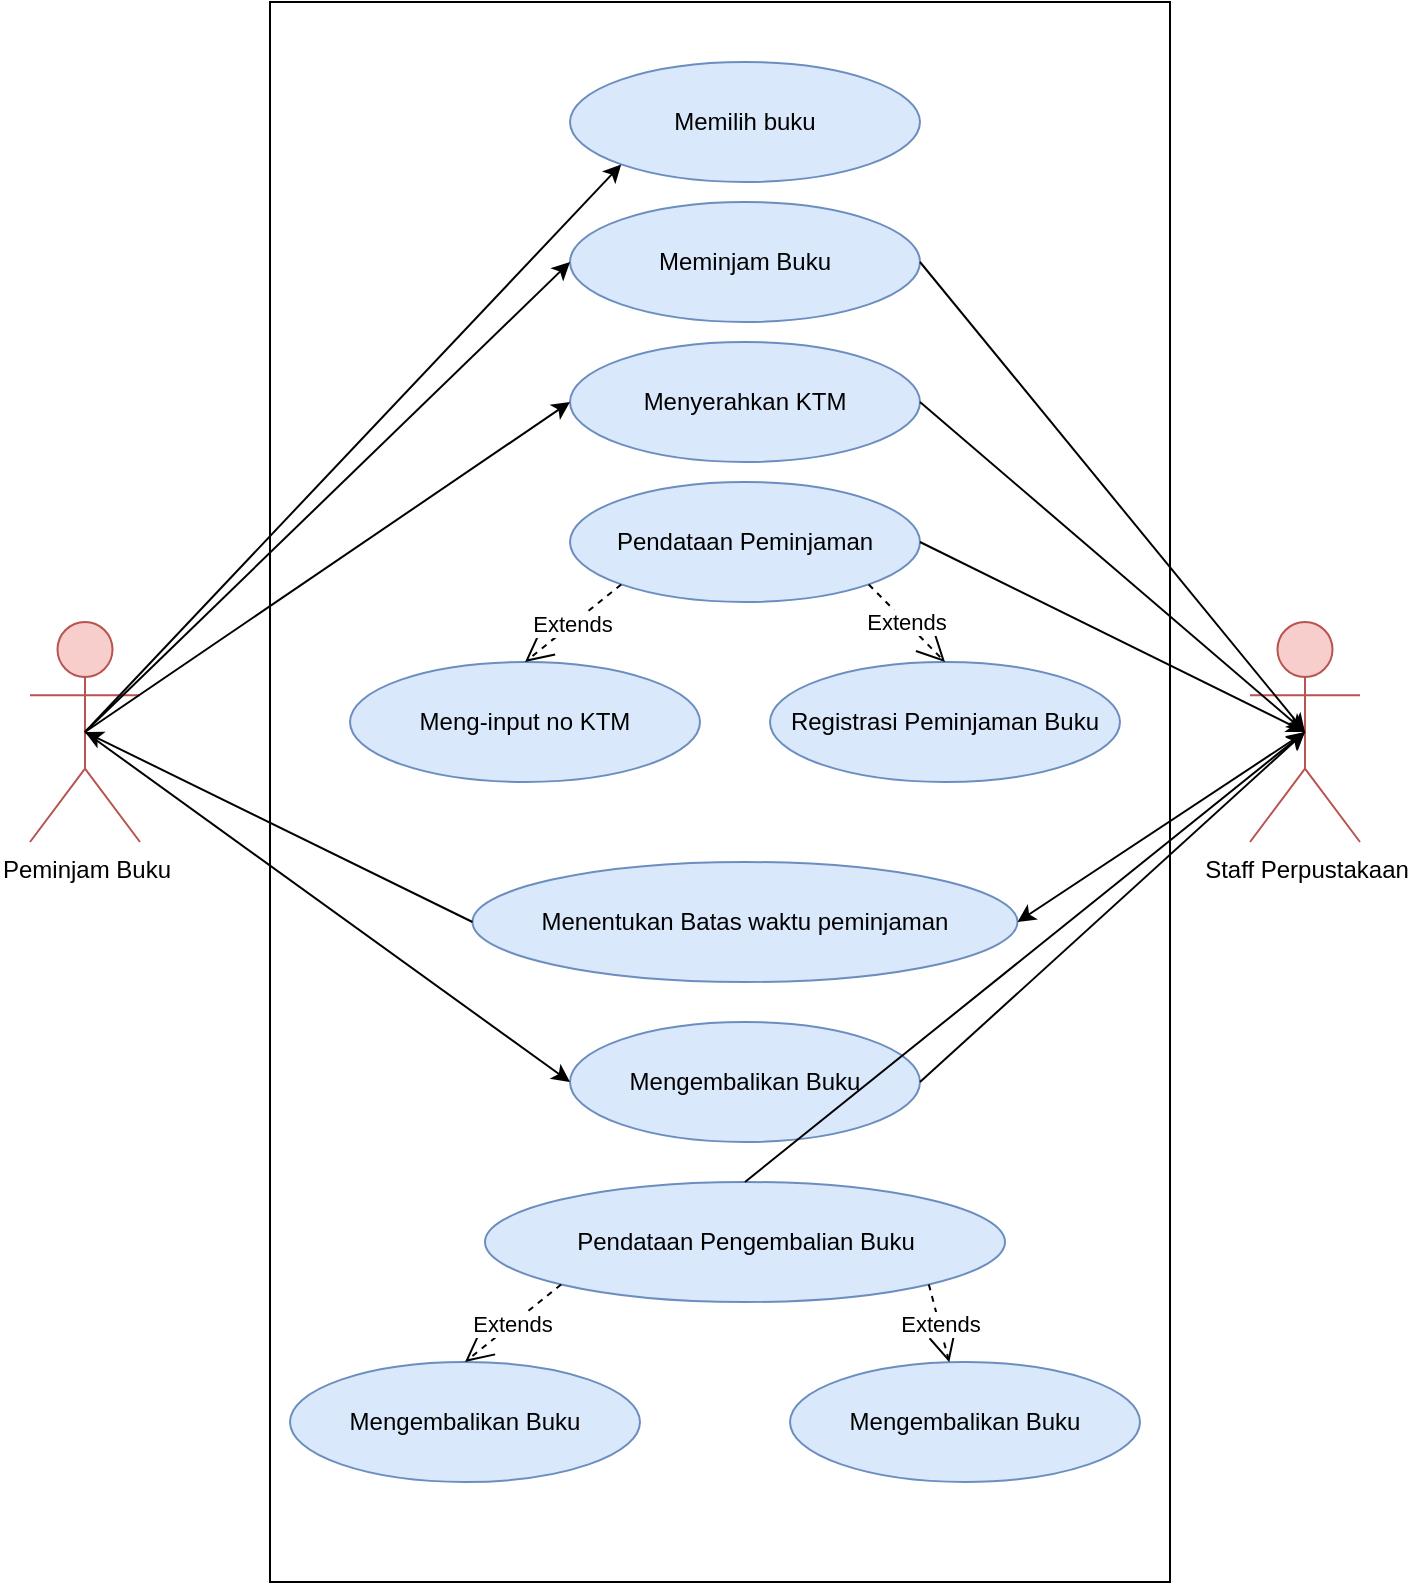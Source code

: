 <mxfile version="22.1.3" type="github">
  <diagram name="Page-1" id="ehFeiuVAooeMIGg2a5Rl">
    <mxGraphModel dx="1588" dy="912" grid="1" gridSize="10" guides="1" tooltips="1" connect="1" arrows="1" fold="1" page="1" pageScale="1" pageWidth="850" pageHeight="1100" math="0" shadow="0">
      <root>
        <mxCell id="0" />
        <mxCell id="1" parent="0" />
        <mxCell id="qI55RkP86m5j6ExGNm6O-3" value="" style="rounded=0;whiteSpace=wrap;html=1;" vertex="1" parent="1">
          <mxGeometry x="240" y="240" width="450" height="790" as="geometry" />
        </mxCell>
        <mxCell id="qI55RkP86m5j6ExGNm6O-4" value="Memilih buku" style="ellipse;whiteSpace=wrap;html=1;fillColor=#dae8fc;strokeColor=#6c8ebf;" vertex="1" parent="1">
          <mxGeometry x="390" y="270" width="175" height="60" as="geometry" />
        </mxCell>
        <mxCell id="qI55RkP86m5j6ExGNm6O-5" value="Peminjam Buku" style="shape=umlActor;verticalLabelPosition=bottom;verticalAlign=top;html=1;outlineConnect=0;fillColor=#f8cecc;strokeColor=#b85450;" vertex="1" parent="1">
          <mxGeometry x="120" y="550" width="55" height="110" as="geometry" />
        </mxCell>
        <mxCell id="qI55RkP86m5j6ExGNm6O-8" value="Meminjam Buku" style="ellipse;whiteSpace=wrap;html=1;fillColor=#dae8fc;strokeColor=#6c8ebf;" vertex="1" parent="1">
          <mxGeometry x="390" y="340" width="175" height="60" as="geometry" />
        </mxCell>
        <mxCell id="qI55RkP86m5j6ExGNm6O-9" value="Menyerahkan KTM" style="ellipse;whiteSpace=wrap;html=1;fillColor=#dae8fc;strokeColor=#6c8ebf;" vertex="1" parent="1">
          <mxGeometry x="390" y="410" width="175" height="60" as="geometry" />
        </mxCell>
        <mxCell id="qI55RkP86m5j6ExGNm6O-10" value="Pendataan Peminjaman" style="ellipse;whiteSpace=wrap;html=1;fillColor=#dae8fc;strokeColor=#6c8ebf;" vertex="1" parent="1">
          <mxGeometry x="390" y="480" width="175" height="60" as="geometry" />
        </mxCell>
        <mxCell id="qI55RkP86m5j6ExGNm6O-11" value="Registrasi Peminjaman Buku" style="ellipse;whiteSpace=wrap;html=1;fillColor=#dae8fc;strokeColor=#6c8ebf;" vertex="1" parent="1">
          <mxGeometry x="490" y="570" width="175" height="60" as="geometry" />
        </mxCell>
        <mxCell id="qI55RkP86m5j6ExGNm6O-12" value="Meng-input no KTM" style="ellipse;whiteSpace=wrap;html=1;fillColor=#dae8fc;strokeColor=#6c8ebf;" vertex="1" parent="1">
          <mxGeometry x="280" y="570" width="175" height="60" as="geometry" />
        </mxCell>
        <mxCell id="qI55RkP86m5j6ExGNm6O-14" value="Menentukan Batas waktu peminjaman" style="ellipse;whiteSpace=wrap;html=1;fillColor=#dae8fc;strokeColor=#6c8ebf;" vertex="1" parent="1">
          <mxGeometry x="341.25" y="670" width="272.5" height="60" as="geometry" />
        </mxCell>
        <mxCell id="qI55RkP86m5j6ExGNm6O-15" value="Mengembalikan Buku" style="ellipse;whiteSpace=wrap;html=1;fillColor=#dae8fc;strokeColor=#6c8ebf;" vertex="1" parent="1">
          <mxGeometry x="390" y="750" width="175" height="60" as="geometry" />
        </mxCell>
        <mxCell id="qI55RkP86m5j6ExGNm6O-16" value="Pendataan Pengembalian Buku" style="ellipse;whiteSpace=wrap;html=1;fillColor=#dae8fc;strokeColor=#6c8ebf;" vertex="1" parent="1">
          <mxGeometry x="347.5" y="830" width="260" height="60" as="geometry" />
        </mxCell>
        <mxCell id="qI55RkP86m5j6ExGNm6O-17" value="Mengembalikan Buku" style="ellipse;whiteSpace=wrap;html=1;fillColor=#dae8fc;strokeColor=#6c8ebf;" vertex="1" parent="1">
          <mxGeometry x="500" y="920" width="175" height="60" as="geometry" />
        </mxCell>
        <mxCell id="qI55RkP86m5j6ExGNm6O-18" value="Mengembalikan Buku" style="ellipse;whiteSpace=wrap;html=1;fillColor=#dae8fc;strokeColor=#6c8ebf;" vertex="1" parent="1">
          <mxGeometry x="250" y="920" width="175" height="60" as="geometry" />
        </mxCell>
        <mxCell id="qI55RkP86m5j6ExGNm6O-19" value="" style="endArrow=classic;html=1;rounded=0;exitX=0.5;exitY=0.5;exitDx=0;exitDy=0;exitPerimeter=0;entryX=0;entryY=1;entryDx=0;entryDy=0;" edge="1" parent="1" source="qI55RkP86m5j6ExGNm6O-5" target="qI55RkP86m5j6ExGNm6O-4">
          <mxGeometry width="50" height="50" relative="1" as="geometry">
            <mxPoint x="290" y="680" as="sourcePoint" />
            <mxPoint x="340" y="630" as="targetPoint" />
          </mxGeometry>
        </mxCell>
        <mxCell id="qI55RkP86m5j6ExGNm6O-20" value="" style="endArrow=classic;html=1;rounded=0;exitX=0.5;exitY=0.5;exitDx=0;exitDy=0;exitPerimeter=0;entryX=0;entryY=0.5;entryDx=0;entryDy=0;" edge="1" parent="1" source="qI55RkP86m5j6ExGNm6O-5" target="qI55RkP86m5j6ExGNm6O-8">
          <mxGeometry width="50" height="50" relative="1" as="geometry">
            <mxPoint x="290" y="540" as="sourcePoint" />
            <mxPoint x="340" y="490" as="targetPoint" />
          </mxGeometry>
        </mxCell>
        <mxCell id="qI55RkP86m5j6ExGNm6O-21" value="Staff Perpustakaan" style="shape=umlActor;verticalLabelPosition=bottom;verticalAlign=top;html=1;outlineConnect=0;fillColor=#f8cecc;strokeColor=#b85450;" vertex="1" parent="1">
          <mxGeometry x="730" y="550" width="55" height="110" as="geometry" />
        </mxCell>
        <mxCell id="qI55RkP86m5j6ExGNm6O-22" value="" style="endArrow=classic;html=1;rounded=0;exitX=1;exitY=0.5;exitDx=0;exitDy=0;entryX=0.5;entryY=0.5;entryDx=0;entryDy=0;entryPerimeter=0;" edge="1" parent="1" source="qI55RkP86m5j6ExGNm6O-8" target="qI55RkP86m5j6ExGNm6O-21">
          <mxGeometry width="50" height="50" relative="1" as="geometry">
            <mxPoint x="290" y="540" as="sourcePoint" />
            <mxPoint x="340" y="490" as="targetPoint" />
          </mxGeometry>
        </mxCell>
        <mxCell id="qI55RkP86m5j6ExGNm6O-24" value="" style="endArrow=classic;html=1;rounded=0;exitX=0.5;exitY=0.5;exitDx=0;exitDy=0;exitPerimeter=0;entryX=0;entryY=0.5;entryDx=0;entryDy=0;" edge="1" parent="1" source="qI55RkP86m5j6ExGNm6O-5" target="qI55RkP86m5j6ExGNm6O-9">
          <mxGeometry width="50" height="50" relative="1" as="geometry">
            <mxPoint x="290" y="540" as="sourcePoint" />
            <mxPoint x="340" y="490" as="targetPoint" />
          </mxGeometry>
        </mxCell>
        <mxCell id="qI55RkP86m5j6ExGNm6O-25" value="" style="endArrow=classic;html=1;rounded=0;exitX=1;exitY=0.5;exitDx=0;exitDy=0;entryX=0.5;entryY=0.5;entryDx=0;entryDy=0;entryPerimeter=0;" edge="1" parent="1" source="qI55RkP86m5j6ExGNm6O-9" target="qI55RkP86m5j6ExGNm6O-21">
          <mxGeometry width="50" height="50" relative="1" as="geometry">
            <mxPoint x="290" y="540" as="sourcePoint" />
            <mxPoint x="340" y="490" as="targetPoint" />
          </mxGeometry>
        </mxCell>
        <mxCell id="qI55RkP86m5j6ExGNm6O-26" value="" style="endArrow=classic;html=1;rounded=0;exitX=1;exitY=0.5;exitDx=0;exitDy=0;entryX=0.5;entryY=0.5;entryDx=0;entryDy=0;entryPerimeter=0;" edge="1" parent="1" source="qI55RkP86m5j6ExGNm6O-10" target="qI55RkP86m5j6ExGNm6O-21">
          <mxGeometry width="50" height="50" relative="1" as="geometry">
            <mxPoint x="290" y="540" as="sourcePoint" />
            <mxPoint x="340" y="490" as="targetPoint" />
          </mxGeometry>
        </mxCell>
        <mxCell id="qI55RkP86m5j6ExGNm6O-42" value="Extends" style="endArrow=open;endSize=12;dashed=1;html=1;rounded=0;exitX=0;exitY=1;exitDx=0;exitDy=0;entryX=0.5;entryY=0;entryDx=0;entryDy=0;" edge="1" parent="1" source="qI55RkP86m5j6ExGNm6O-10" target="qI55RkP86m5j6ExGNm6O-12">
          <mxGeometry width="160" relative="1" as="geometry">
            <mxPoint x="240" y="650" as="sourcePoint" />
            <mxPoint x="400" y="650" as="targetPoint" />
          </mxGeometry>
        </mxCell>
        <mxCell id="qI55RkP86m5j6ExGNm6O-43" value="Extends" style="endArrow=open;endSize=12;dashed=1;html=1;rounded=0;exitX=1;exitY=1;exitDx=0;exitDy=0;entryX=0.5;entryY=0;entryDx=0;entryDy=0;" edge="1" parent="1" source="qI55RkP86m5j6ExGNm6O-10" target="qI55RkP86m5j6ExGNm6O-11">
          <mxGeometry width="160" relative="1" as="geometry">
            <mxPoint x="426" y="541" as="sourcePoint" />
            <mxPoint x="378" y="580" as="targetPoint" />
          </mxGeometry>
        </mxCell>
        <mxCell id="qI55RkP86m5j6ExGNm6O-44" value="" style="endArrow=classic;html=1;rounded=0;exitX=0;exitY=0.5;exitDx=0;exitDy=0;entryX=0.5;entryY=0.5;entryDx=0;entryDy=0;entryPerimeter=0;" edge="1" parent="1" source="qI55RkP86m5j6ExGNm6O-14" target="qI55RkP86m5j6ExGNm6O-5">
          <mxGeometry width="50" height="50" relative="1" as="geometry">
            <mxPoint x="290" y="680" as="sourcePoint" />
            <mxPoint x="340" y="630" as="targetPoint" />
          </mxGeometry>
        </mxCell>
        <mxCell id="qI55RkP86m5j6ExGNm6O-45" value="" style="endArrow=classic;html=1;rounded=0;exitX=0.5;exitY=0.5;exitDx=0;exitDy=0;entryX=1;entryY=0.5;entryDx=0;entryDy=0;exitPerimeter=0;" edge="1" parent="1" source="qI55RkP86m5j6ExGNm6O-21" target="qI55RkP86m5j6ExGNm6O-14">
          <mxGeometry width="50" height="50" relative="1" as="geometry">
            <mxPoint x="351" y="710" as="sourcePoint" />
            <mxPoint x="158" y="615" as="targetPoint" />
          </mxGeometry>
        </mxCell>
        <mxCell id="qI55RkP86m5j6ExGNm6O-46" value="" style="endArrow=classic;html=1;rounded=0;exitX=0.5;exitY=0.5;exitDx=0;exitDy=0;exitPerimeter=0;entryX=0;entryY=0.5;entryDx=0;entryDy=0;" edge="1" parent="1" source="qI55RkP86m5j6ExGNm6O-5" target="qI55RkP86m5j6ExGNm6O-15">
          <mxGeometry width="50" height="50" relative="1" as="geometry">
            <mxPoint x="290" y="680" as="sourcePoint" />
            <mxPoint x="340" y="630" as="targetPoint" />
          </mxGeometry>
        </mxCell>
        <mxCell id="qI55RkP86m5j6ExGNm6O-47" value="" style="endArrow=classic;html=1;rounded=0;exitX=1;exitY=0.5;exitDx=0;exitDy=0;entryX=0.5;entryY=0.5;entryDx=0;entryDy=0;entryPerimeter=0;" edge="1" parent="1" source="qI55RkP86m5j6ExGNm6O-15" target="qI55RkP86m5j6ExGNm6O-21">
          <mxGeometry width="50" height="50" relative="1" as="geometry">
            <mxPoint x="158" y="615" as="sourcePoint" />
            <mxPoint x="400" y="790" as="targetPoint" />
          </mxGeometry>
        </mxCell>
        <mxCell id="qI55RkP86m5j6ExGNm6O-48" value="" style="endArrow=classic;html=1;rounded=0;exitX=0.5;exitY=0;exitDx=0;exitDy=0;entryX=0.5;entryY=0.5;entryDx=0;entryDy=0;entryPerimeter=0;" edge="1" parent="1" source="qI55RkP86m5j6ExGNm6O-16" target="qI55RkP86m5j6ExGNm6O-21">
          <mxGeometry width="50" height="50" relative="1" as="geometry">
            <mxPoint x="290" y="680" as="sourcePoint" />
            <mxPoint x="340" y="630" as="targetPoint" />
          </mxGeometry>
        </mxCell>
        <mxCell id="qI55RkP86m5j6ExGNm6O-49" value="Extends" style="endArrow=open;endSize=12;dashed=1;html=1;rounded=0;exitX=0;exitY=1;exitDx=0;exitDy=0;entryX=0.5;entryY=0;entryDx=0;entryDy=0;" edge="1" parent="1" source="qI55RkP86m5j6ExGNm6O-16" target="qI55RkP86m5j6ExGNm6O-18">
          <mxGeometry width="160" relative="1" as="geometry">
            <mxPoint x="426" y="541" as="sourcePoint" />
            <mxPoint x="378" y="580" as="targetPoint" />
          </mxGeometry>
        </mxCell>
        <mxCell id="qI55RkP86m5j6ExGNm6O-50" value="Extends" style="endArrow=open;endSize=12;dashed=1;html=1;rounded=0;exitX=1;exitY=1;exitDx=0;exitDy=0;" edge="1" parent="1" source="qI55RkP86m5j6ExGNm6O-16" target="qI55RkP86m5j6ExGNm6O-17">
          <mxGeometry width="160" relative="1" as="geometry">
            <mxPoint x="396" y="891" as="sourcePoint" />
            <mxPoint x="348" y="930" as="targetPoint" />
          </mxGeometry>
        </mxCell>
      </root>
    </mxGraphModel>
  </diagram>
</mxfile>
